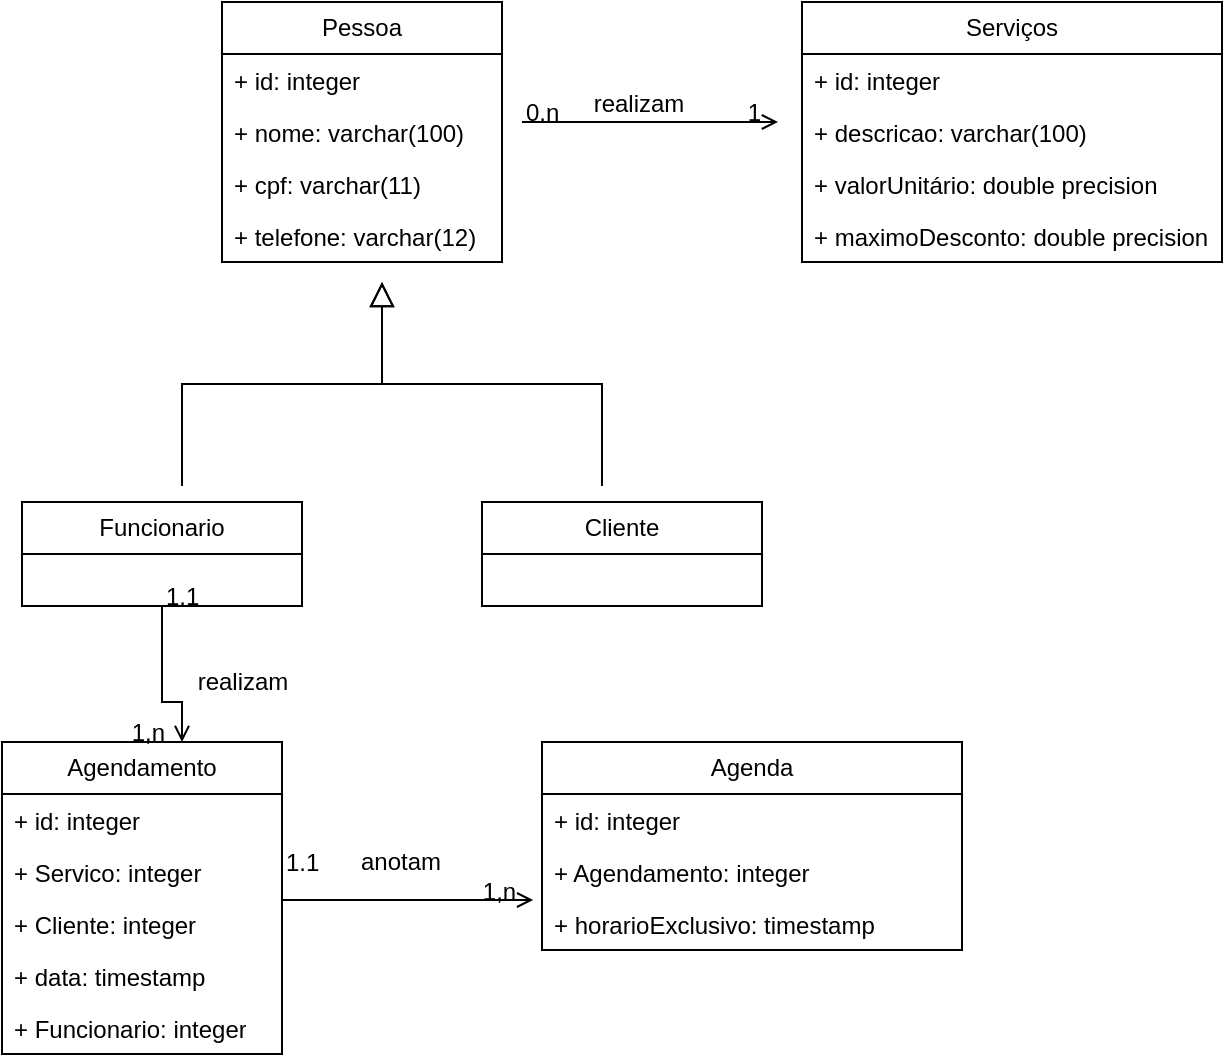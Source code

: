 <mxfile version="24.8.3">
  <diagram id="C5RBs43oDa-KdzZeNtuy" name="Page-1">
    <mxGraphModel dx="2076" dy="507" grid="1" gridSize="10" guides="1" tooltips="1" connect="1" arrows="1" fold="1" page="1" pageScale="1" pageWidth="827" pageHeight="1169" math="0" shadow="0">
      <root>
        <mxCell id="WIyWlLk6GJQsqaUBKTNV-0" />
        <mxCell id="WIyWlLk6GJQsqaUBKTNV-1" parent="WIyWlLk6GJQsqaUBKTNV-0" />
        <mxCell id="zkfFHV4jXpPFQw0GAbJ--12" value="" style="endArrow=block;endSize=10;endFill=0;shadow=0;strokeWidth=1;rounded=0;curved=0;edgeStyle=elbowEdgeStyle;elbow=vertical;" parent="WIyWlLk6GJQsqaUBKTNV-1" edge="1">
          <mxGeometry width="160" relative="1" as="geometry">
            <mxPoint x="50" y="292" as="sourcePoint" />
            <mxPoint x="150" y="190" as="targetPoint" />
          </mxGeometry>
        </mxCell>
        <mxCell id="zkfFHV4jXpPFQw0GAbJ--16" value="" style="endArrow=block;endSize=10;endFill=0;shadow=0;strokeWidth=1;rounded=0;curved=0;edgeStyle=elbowEdgeStyle;elbow=vertical;" parent="WIyWlLk6GJQsqaUBKTNV-1" edge="1">
          <mxGeometry width="160" relative="1" as="geometry">
            <mxPoint x="260" y="292" as="sourcePoint" />
            <mxPoint x="150" y="190" as="targetPoint" />
          </mxGeometry>
        </mxCell>
        <mxCell id="zkfFHV4jXpPFQw0GAbJ--26" value="" style="endArrow=open;shadow=0;strokeWidth=1;rounded=0;curved=0;endFill=1;edgeStyle=elbowEdgeStyle;elbow=horizontal;" parent="WIyWlLk6GJQsqaUBKTNV-1" edge="1">
          <mxGeometry x="0.5" y="41" relative="1" as="geometry">
            <mxPoint x="220" y="110" as="sourcePoint" />
            <mxPoint x="348" y="110" as="targetPoint" />
            <mxPoint x="-40" y="32" as="offset" />
          </mxGeometry>
        </mxCell>
        <mxCell id="zkfFHV4jXpPFQw0GAbJ--27" value="0.n" style="resizable=0;align=left;verticalAlign=bottom;labelBackgroundColor=none;fontSize=12;" parent="zkfFHV4jXpPFQw0GAbJ--26" connectable="0" vertex="1">
          <mxGeometry x="-1" relative="1" as="geometry">
            <mxPoint y="4" as="offset" />
          </mxGeometry>
        </mxCell>
        <mxCell id="zkfFHV4jXpPFQw0GAbJ--28" value="1" style="resizable=0;align=right;verticalAlign=bottom;labelBackgroundColor=none;fontSize=12;" parent="zkfFHV4jXpPFQw0GAbJ--26" connectable="0" vertex="1">
          <mxGeometry x="1" relative="1" as="geometry">
            <mxPoint x="-7" y="4" as="offset" />
          </mxGeometry>
        </mxCell>
        <mxCell id="zkfFHV4jXpPFQw0GAbJ--29" value="realizam" style="text;html=1;resizable=0;points=[];;align=center;verticalAlign=middle;labelBackgroundColor=none;rounded=0;shadow=0;strokeWidth=1;fontSize=12;" parent="zkfFHV4jXpPFQw0GAbJ--26" vertex="1" connectable="0">
          <mxGeometry x="0.5" y="49" relative="1" as="geometry">
            <mxPoint x="-38" y="40" as="offset" />
          </mxGeometry>
        </mxCell>
        <mxCell id="RRz8x-g77qqcIJ0c1fWW-0" value="Pessoa" style="swimlane;fontStyle=0;childLayout=stackLayout;horizontal=1;startSize=26;fillColor=none;horizontalStack=0;resizeParent=1;resizeParentMax=0;resizeLast=0;collapsible=1;marginBottom=0;whiteSpace=wrap;html=1;" vertex="1" parent="WIyWlLk6GJQsqaUBKTNV-1">
          <mxGeometry x="70" y="50" width="140" height="130" as="geometry" />
        </mxCell>
        <mxCell id="RRz8x-g77qqcIJ0c1fWW-1" value="+ id: integer" style="text;strokeColor=none;fillColor=none;align=left;verticalAlign=top;spacingLeft=4;spacingRight=4;overflow=hidden;rotatable=0;points=[[0,0.5],[1,0.5]];portConstraint=eastwest;whiteSpace=wrap;html=1;" vertex="1" parent="RRz8x-g77qqcIJ0c1fWW-0">
          <mxGeometry y="26" width="140" height="26" as="geometry" />
        </mxCell>
        <mxCell id="RRz8x-g77qqcIJ0c1fWW-2" value="+ nome: varchar(100)" style="text;strokeColor=none;fillColor=none;align=left;verticalAlign=top;spacingLeft=4;spacingRight=4;overflow=hidden;rotatable=0;points=[[0,0.5],[1,0.5]];portConstraint=eastwest;whiteSpace=wrap;html=1;" vertex="1" parent="RRz8x-g77qqcIJ0c1fWW-0">
          <mxGeometry y="52" width="140" height="26" as="geometry" />
        </mxCell>
        <mxCell id="RRz8x-g77qqcIJ0c1fWW-3" value="+ cpf: varchar(11)" style="text;strokeColor=none;fillColor=none;align=left;verticalAlign=top;spacingLeft=4;spacingRight=4;overflow=hidden;rotatable=0;points=[[0,0.5],[1,0.5]];portConstraint=eastwest;whiteSpace=wrap;html=1;" vertex="1" parent="RRz8x-g77qqcIJ0c1fWW-0">
          <mxGeometry y="78" width="140" height="26" as="geometry" />
        </mxCell>
        <mxCell id="RRz8x-g77qqcIJ0c1fWW-4" value="+ telefone: varchar(12)" style="text;strokeColor=none;fillColor=none;align=left;verticalAlign=top;spacingLeft=4;spacingRight=4;overflow=hidden;rotatable=0;points=[[0,0.5],[1,0.5]];portConstraint=eastwest;whiteSpace=wrap;html=1;" vertex="1" parent="RRz8x-g77qqcIJ0c1fWW-0">
          <mxGeometry y="104" width="140" height="26" as="geometry" />
        </mxCell>
        <mxCell id="RRz8x-g77qqcIJ0c1fWW-5" value="Funcionario" style="swimlane;fontStyle=0;childLayout=stackLayout;horizontal=1;startSize=26;fillColor=none;horizontalStack=0;resizeParent=1;resizeParentMax=0;resizeLast=0;collapsible=1;marginBottom=0;whiteSpace=wrap;html=1;" vertex="1" parent="WIyWlLk6GJQsqaUBKTNV-1">
          <mxGeometry x="-30" y="300" width="140" height="52" as="geometry" />
        </mxCell>
        <mxCell id="RRz8x-g77qqcIJ0c1fWW-10" value="Cliente" style="swimlane;fontStyle=0;childLayout=stackLayout;horizontal=1;startSize=26;fillColor=none;horizontalStack=0;resizeParent=1;resizeParentMax=0;resizeLast=0;collapsible=1;marginBottom=0;whiteSpace=wrap;html=1;" vertex="1" parent="WIyWlLk6GJQsqaUBKTNV-1">
          <mxGeometry x="200" y="300" width="140" height="52" as="geometry" />
        </mxCell>
        <mxCell id="RRz8x-g77qqcIJ0c1fWW-16" value="Agendamento" style="swimlane;fontStyle=0;childLayout=stackLayout;horizontal=1;startSize=26;fillColor=none;horizontalStack=0;resizeParent=1;resizeParentMax=0;resizeLast=0;collapsible=1;marginBottom=0;whiteSpace=wrap;html=1;" vertex="1" parent="WIyWlLk6GJQsqaUBKTNV-1">
          <mxGeometry x="-40" y="420" width="140" height="156" as="geometry" />
        </mxCell>
        <mxCell id="RRz8x-g77qqcIJ0c1fWW-17" value="+ id: integer" style="text;strokeColor=none;fillColor=none;align=left;verticalAlign=top;spacingLeft=4;spacingRight=4;overflow=hidden;rotatable=0;points=[[0,0.5],[1,0.5]];portConstraint=eastwest;whiteSpace=wrap;html=1;" vertex="1" parent="RRz8x-g77qqcIJ0c1fWW-16">
          <mxGeometry y="26" width="140" height="26" as="geometry" />
        </mxCell>
        <mxCell id="RRz8x-g77qqcIJ0c1fWW-18" value="+ Servico: integer" style="text;strokeColor=none;fillColor=none;align=left;verticalAlign=top;spacingLeft=4;spacingRight=4;overflow=hidden;rotatable=0;points=[[0,0.5],[1,0.5]];portConstraint=eastwest;whiteSpace=wrap;html=1;" vertex="1" parent="RRz8x-g77qqcIJ0c1fWW-16">
          <mxGeometry y="52" width="140" height="26" as="geometry" />
        </mxCell>
        <mxCell id="RRz8x-g77qqcIJ0c1fWW-19" value="+ Cliente: integer" style="text;strokeColor=none;fillColor=none;align=left;verticalAlign=top;spacingLeft=4;spacingRight=4;overflow=hidden;rotatable=0;points=[[0,0.5],[1,0.5]];portConstraint=eastwest;whiteSpace=wrap;html=1;" vertex="1" parent="RRz8x-g77qqcIJ0c1fWW-16">
          <mxGeometry y="78" width="140" height="26" as="geometry" />
        </mxCell>
        <mxCell id="RRz8x-g77qqcIJ0c1fWW-20" value="+ data: timestamp" style="text;strokeColor=none;fillColor=none;align=left;verticalAlign=top;spacingLeft=4;spacingRight=4;overflow=hidden;rotatable=0;points=[[0,0.5],[1,0.5]];portConstraint=eastwest;whiteSpace=wrap;html=1;" vertex="1" parent="RRz8x-g77qqcIJ0c1fWW-16">
          <mxGeometry y="104" width="140" height="26" as="geometry" />
        </mxCell>
        <mxCell id="RRz8x-g77qqcIJ0c1fWW-41" value="+ Funcionario: integer" style="text;strokeColor=none;fillColor=none;align=left;verticalAlign=top;spacingLeft=4;spacingRight=4;overflow=hidden;rotatable=0;points=[[0,0.5],[1,0.5]];portConstraint=eastwest;whiteSpace=wrap;html=1;" vertex="1" parent="RRz8x-g77qqcIJ0c1fWW-16">
          <mxGeometry y="130" width="140" height="26" as="geometry" />
        </mxCell>
        <mxCell id="RRz8x-g77qqcIJ0c1fWW-21" value="Agenda" style="swimlane;fontStyle=0;childLayout=stackLayout;horizontal=1;startSize=26;fillColor=none;horizontalStack=0;resizeParent=1;resizeParentMax=0;resizeLast=0;collapsible=1;marginBottom=0;whiteSpace=wrap;html=1;" vertex="1" parent="WIyWlLk6GJQsqaUBKTNV-1">
          <mxGeometry x="230" y="420" width="210" height="104" as="geometry" />
        </mxCell>
        <mxCell id="RRz8x-g77qqcIJ0c1fWW-22" value="+ id: integer" style="text;strokeColor=none;fillColor=none;align=left;verticalAlign=top;spacingLeft=4;spacingRight=4;overflow=hidden;rotatable=0;points=[[0,0.5],[1,0.5]];portConstraint=eastwest;whiteSpace=wrap;html=1;" vertex="1" parent="RRz8x-g77qqcIJ0c1fWW-21">
          <mxGeometry y="26" width="210" height="26" as="geometry" />
        </mxCell>
        <mxCell id="RRz8x-g77qqcIJ0c1fWW-23" value="+ Agendamento: integer" style="text;strokeColor=none;fillColor=none;align=left;verticalAlign=top;spacingLeft=4;spacingRight=4;overflow=hidden;rotatable=0;points=[[0,0.5],[1,0.5]];portConstraint=eastwest;whiteSpace=wrap;html=1;" vertex="1" parent="RRz8x-g77qqcIJ0c1fWW-21">
          <mxGeometry y="52" width="210" height="26" as="geometry" />
        </mxCell>
        <mxCell id="RRz8x-g77qqcIJ0c1fWW-24" value="+ horarioExclusivo: timestamp" style="text;strokeColor=none;fillColor=none;align=left;verticalAlign=top;spacingLeft=4;spacingRight=4;overflow=hidden;rotatable=0;points=[[0,0.5],[1,0.5]];portConstraint=eastwest;whiteSpace=wrap;html=1;" vertex="1" parent="RRz8x-g77qqcIJ0c1fWW-21">
          <mxGeometry y="78" width="210" height="26" as="geometry" />
        </mxCell>
        <mxCell id="RRz8x-g77qqcIJ0c1fWW-26" value="Serviços" style="swimlane;fontStyle=0;childLayout=stackLayout;horizontal=1;startSize=26;fillColor=none;horizontalStack=0;resizeParent=1;resizeParentMax=0;resizeLast=0;collapsible=1;marginBottom=0;whiteSpace=wrap;html=1;" vertex="1" parent="WIyWlLk6GJQsqaUBKTNV-1">
          <mxGeometry x="360" y="50" width="210" height="130" as="geometry" />
        </mxCell>
        <mxCell id="RRz8x-g77qqcIJ0c1fWW-27" value="+ id: integer" style="text;strokeColor=none;fillColor=none;align=left;verticalAlign=top;spacingLeft=4;spacingRight=4;overflow=hidden;rotatable=0;points=[[0,0.5],[1,0.5]];portConstraint=eastwest;whiteSpace=wrap;html=1;" vertex="1" parent="RRz8x-g77qqcIJ0c1fWW-26">
          <mxGeometry y="26" width="210" height="26" as="geometry" />
        </mxCell>
        <mxCell id="RRz8x-g77qqcIJ0c1fWW-28" value="+ descricao: varchar(100)" style="text;strokeColor=none;fillColor=none;align=left;verticalAlign=top;spacingLeft=4;spacingRight=4;overflow=hidden;rotatable=0;points=[[0,0.5],[1,0.5]];portConstraint=eastwest;whiteSpace=wrap;html=1;" vertex="1" parent="RRz8x-g77qqcIJ0c1fWW-26">
          <mxGeometry y="52" width="210" height="26" as="geometry" />
        </mxCell>
        <mxCell id="RRz8x-g77qqcIJ0c1fWW-29" value="+ valorUnitário: double precision" style="text;strokeColor=none;fillColor=none;align=left;verticalAlign=top;spacingLeft=4;spacingRight=4;overflow=hidden;rotatable=0;points=[[0,0.5],[1,0.5]];portConstraint=eastwest;whiteSpace=wrap;html=1;" vertex="1" parent="RRz8x-g77qqcIJ0c1fWW-26">
          <mxGeometry y="78" width="210" height="26" as="geometry" />
        </mxCell>
        <mxCell id="RRz8x-g77qqcIJ0c1fWW-30" value="+ maximoDesconto: double precision" style="text;strokeColor=none;fillColor=none;align=left;verticalAlign=top;spacingLeft=4;spacingRight=4;overflow=hidden;rotatable=0;points=[[0,0.5],[1,0.5]];portConstraint=eastwest;whiteSpace=wrap;html=1;" vertex="1" parent="RRz8x-g77qqcIJ0c1fWW-26">
          <mxGeometry y="104" width="210" height="26" as="geometry" />
        </mxCell>
        <mxCell id="RRz8x-g77qqcIJ0c1fWW-31" value="" style="endArrow=open;shadow=0;strokeWidth=1;rounded=0;curved=0;endFill=1;edgeStyle=elbowEdgeStyle;elbow=vertical;exitX=0.5;exitY=1;exitDx=0;exitDy=0;" edge="1" parent="WIyWlLk6GJQsqaUBKTNV-1" source="RRz8x-g77qqcIJ0c1fWW-5">
          <mxGeometry x="0.5" y="41" relative="1" as="geometry">
            <mxPoint x="190" y="390" as="sourcePoint" />
            <mxPoint x="50" y="420" as="targetPoint" />
            <mxPoint x="-40" y="32" as="offset" />
            <Array as="points">
              <mxPoint x="50" y="400" />
            </Array>
          </mxGeometry>
        </mxCell>
        <mxCell id="RRz8x-g77qqcIJ0c1fWW-32" value="1.1" style="resizable=0;align=left;verticalAlign=bottom;labelBackgroundColor=none;fontSize=12;" connectable="0" vertex="1" parent="RRz8x-g77qqcIJ0c1fWW-31">
          <mxGeometry x="-1" relative="1" as="geometry">
            <mxPoint y="4" as="offset" />
          </mxGeometry>
        </mxCell>
        <mxCell id="RRz8x-g77qqcIJ0c1fWW-33" value="1,n" style="resizable=0;align=right;verticalAlign=bottom;labelBackgroundColor=none;fontSize=12;" connectable="0" vertex="1" parent="RRz8x-g77qqcIJ0c1fWW-31">
          <mxGeometry x="1" relative="1" as="geometry">
            <mxPoint x="-7" y="4" as="offset" />
          </mxGeometry>
        </mxCell>
        <mxCell id="RRz8x-g77qqcIJ0c1fWW-34" value="realizam" style="text;html=1;resizable=0;points=[];;align=center;verticalAlign=middle;labelBackgroundColor=none;rounded=0;shadow=0;strokeWidth=1;fontSize=12;" vertex="1" connectable="0" parent="RRz8x-g77qqcIJ0c1fWW-31">
          <mxGeometry x="0.5" y="49" relative="1" as="geometry">
            <mxPoint x="-19" y="-11" as="offset" />
          </mxGeometry>
        </mxCell>
        <mxCell id="RRz8x-g77qqcIJ0c1fWW-35" value="" style="endArrow=open;shadow=0;strokeWidth=1;rounded=0;curved=0;endFill=1;edgeStyle=elbowEdgeStyle;elbow=vertical;exitX=1;exitY=0.5;exitDx=0;exitDy=0;entryX=-0.021;entryY=1.062;entryDx=0;entryDy=0;entryPerimeter=0;" edge="1" parent="WIyWlLk6GJQsqaUBKTNV-1" source="RRz8x-g77qqcIJ0c1fWW-18" target="RRz8x-g77qqcIJ0c1fWW-23">
          <mxGeometry x="0.5" y="41" relative="1" as="geometry">
            <mxPoint x="135" y="451" as="sourcePoint" />
            <mxPoint x="145" y="519" as="targetPoint" />
            <mxPoint x="-40" y="32" as="offset" />
            <Array as="points">
              <mxPoint x="145" y="499" />
            </Array>
          </mxGeometry>
        </mxCell>
        <mxCell id="RRz8x-g77qqcIJ0c1fWW-36" value="1.1" style="resizable=0;align=left;verticalAlign=bottom;labelBackgroundColor=none;fontSize=12;" connectable="0" vertex="1" parent="RRz8x-g77qqcIJ0c1fWW-35">
          <mxGeometry x="-1" relative="1" as="geometry">
            <mxPoint y="4" as="offset" />
          </mxGeometry>
        </mxCell>
        <mxCell id="RRz8x-g77qqcIJ0c1fWW-37" value="1,n" style="resizable=0;align=right;verticalAlign=bottom;labelBackgroundColor=none;fontSize=12;" connectable="0" vertex="1" parent="RRz8x-g77qqcIJ0c1fWW-35">
          <mxGeometry x="1" relative="1" as="geometry">
            <mxPoint x="-7" y="4" as="offset" />
          </mxGeometry>
        </mxCell>
        <mxCell id="RRz8x-g77qqcIJ0c1fWW-38" value="anotam" style="text;html=1;resizable=0;points=[];;align=center;verticalAlign=middle;labelBackgroundColor=none;rounded=0;shadow=0;strokeWidth=1;fontSize=12;" vertex="1" connectable="0" parent="RRz8x-g77qqcIJ0c1fWW-35">
          <mxGeometry x="0.5" y="49" relative="1" as="geometry">
            <mxPoint x="-32" y="30" as="offset" />
          </mxGeometry>
        </mxCell>
      </root>
    </mxGraphModel>
  </diagram>
</mxfile>
